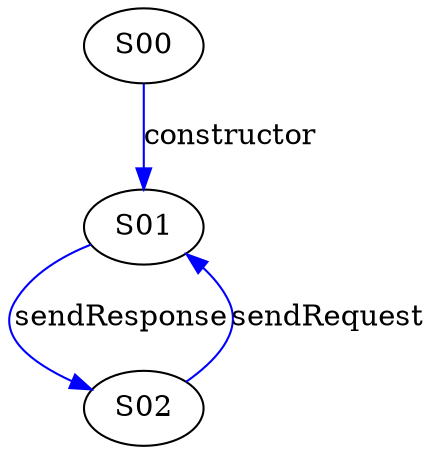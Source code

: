 digraph {

S00->S01 [label="constructor", style="", color="blue"]
S01->S02 [label="sendResponse", style="", color="blue"]
S02->S01 [label="sendRequest", style="", color="blue"]
}